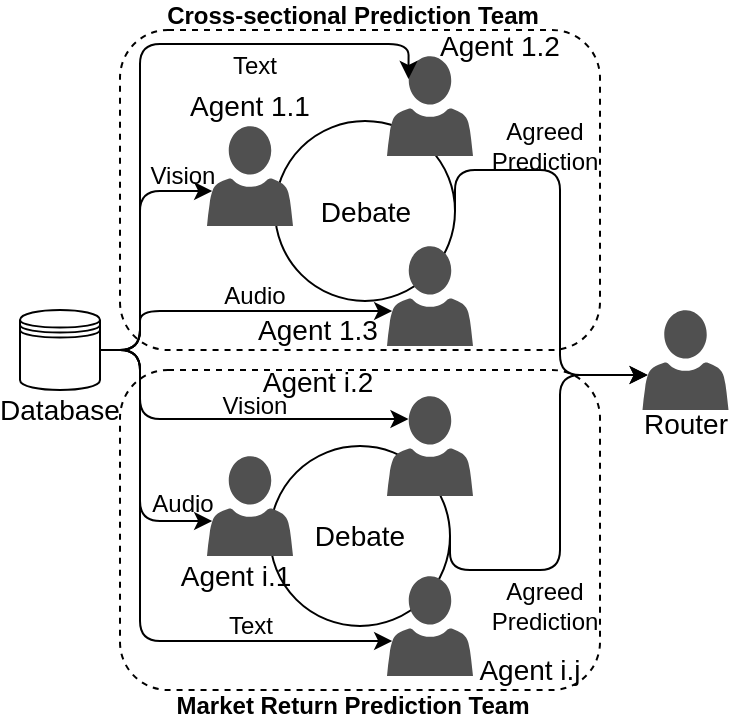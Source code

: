 <mxfile version="23.0.2" type="device">
  <diagram name="Page-1" id="vOQF9WbsSl7jddO1CPNE">
    <mxGraphModel dx="2954" dy="1267" grid="1" gridSize="10" guides="1" tooltips="1" connect="1" arrows="1" fold="1" page="1" pageScale="1" pageWidth="1400" pageHeight="700" math="0" shadow="0">
      <root>
        <mxCell id="0" />
        <mxCell id="1" parent="0" />
        <mxCell id="AZBeOW5vCCQePYE3pMwj-48" value="" style="rounded=1;whiteSpace=wrap;html=1;dashed=1;strokeWidth=1;" vertex="1" parent="1">
          <mxGeometry x="290" y="410" width="240" height="160" as="geometry" />
        </mxCell>
        <mxCell id="AZBeOW5vCCQePYE3pMwj-46" value="" style="rounded=1;whiteSpace=wrap;html=1;dashed=1;strokeWidth=1;" vertex="1" parent="1">
          <mxGeometry x="290" y="240" width="240" height="160" as="geometry" />
        </mxCell>
        <mxCell id="AZBeOW5vCCQePYE3pMwj-47" value="Cross-sectional Prediction Team" style="text;html=1;strokeColor=none;fillColor=none;align=center;verticalAlign=middle;whiteSpace=wrap;rounded=0;fontSize=12;fontStyle=1" vertex="1" parent="1">
          <mxGeometry x="308.5" y="225" width="195" height="15" as="geometry" />
        </mxCell>
        <mxCell id="AZBeOW5vCCQePYE3pMwj-3" value="" style="ellipse;whiteSpace=wrap;html=1;aspect=fixed;" vertex="1" parent="1">
          <mxGeometry x="367.5" y="285.5" width="90" height="90" as="geometry" />
        </mxCell>
        <mxCell id="AZBeOW5vCCQePYE3pMwj-1" value="" style="sketch=0;pointerEvents=1;shadow=0;dashed=0;html=1;strokeColor=none;labelPosition=center;verticalLabelPosition=bottom;verticalAlign=top;align=center;fillColor=#505050;shape=mxgraph.mscae.intune.account_portal" vertex="1" parent="1">
          <mxGeometry x="423.5" y="253" width="43" height="50" as="geometry" />
        </mxCell>
        <mxCell id="AZBeOW5vCCQePYE3pMwj-2" value="Agent 1.2" style="text;html=1;strokeColor=none;fillColor=none;align=center;verticalAlign=middle;whiteSpace=wrap;rounded=0;fontSize=14;" vertex="1" parent="1">
          <mxGeometry x="445" y="247.5" width="70" as="geometry" />
        </mxCell>
        <mxCell id="AZBeOW5vCCQePYE3pMwj-4" value="" style="sketch=0;pointerEvents=1;shadow=0;dashed=0;html=1;strokeColor=none;labelPosition=center;verticalLabelPosition=bottom;verticalAlign=top;align=center;fillColor=#505050;shape=mxgraph.mscae.intune.account_portal" vertex="1" parent="1">
          <mxGeometry x="423.5" y="348" width="43" height="50" as="geometry" />
        </mxCell>
        <mxCell id="AZBeOW5vCCQePYE3pMwj-5" value="Agent 1.3" style="text;html=1;strokeColor=none;fillColor=none;align=center;verticalAlign=middle;whiteSpace=wrap;rounded=0;fontSize=14;movable=1;resizable=1;rotatable=1;deletable=1;editable=1;locked=0;connectable=1;" vertex="1" parent="1">
          <mxGeometry x="353.5" y="380" width="70" height="20" as="geometry" />
        </mxCell>
        <mxCell id="AZBeOW5vCCQePYE3pMwj-6" value="" style="sketch=0;pointerEvents=1;shadow=0;dashed=0;html=1;strokeColor=none;labelPosition=center;verticalLabelPosition=bottom;verticalAlign=top;align=center;fillColor=#505050;shape=mxgraph.mscae.intune.account_portal" vertex="1" parent="1">
          <mxGeometry x="333.5" y="288" width="43" height="50" as="geometry" />
        </mxCell>
        <mxCell id="AZBeOW5vCCQePYE3pMwj-7" value="Agent 1.1" style="text;html=1;strokeColor=none;fillColor=none;align=center;verticalAlign=middle;whiteSpace=wrap;rounded=0;fontSize=14;" vertex="1" parent="1">
          <mxGeometry x="320" y="278" width="70" as="geometry" />
        </mxCell>
        <mxCell id="AZBeOW5vCCQePYE3pMwj-9" value="" style="ellipse;whiteSpace=wrap;html=1;aspect=fixed;" vertex="1" parent="1">
          <mxGeometry x="365" y="448" width="90" height="90" as="geometry" />
        </mxCell>
        <mxCell id="AZBeOW5vCCQePYE3pMwj-10" value="" style="sketch=0;pointerEvents=1;shadow=0;dashed=0;html=1;strokeColor=none;labelPosition=center;verticalLabelPosition=bottom;verticalAlign=top;align=center;fillColor=#505050;shape=mxgraph.mscae.intune.account_portal" vertex="1" parent="1">
          <mxGeometry x="423.5" y="423" width="43" height="50" as="geometry" />
        </mxCell>
        <mxCell id="AZBeOW5vCCQePYE3pMwj-11" value="Agent i.2" style="text;html=1;strokeColor=none;fillColor=none;align=center;verticalAlign=middle;whiteSpace=wrap;rounded=0;fontSize=14;" vertex="1" parent="1">
          <mxGeometry x="353.5" y="415.5" width="70" as="geometry" />
        </mxCell>
        <mxCell id="AZBeOW5vCCQePYE3pMwj-12" value="" style="sketch=0;pointerEvents=1;shadow=0;dashed=0;html=1;strokeColor=none;labelPosition=center;verticalLabelPosition=bottom;verticalAlign=top;align=center;fillColor=#505050;shape=mxgraph.mscae.intune.account_portal" vertex="1" parent="1">
          <mxGeometry x="423.5" y="513" width="43" height="50" as="geometry" />
        </mxCell>
        <mxCell id="AZBeOW5vCCQePYE3pMwj-13" value="Agent i.j" style="text;html=1;strokeColor=none;fillColor=none;align=center;verticalAlign=middle;whiteSpace=wrap;rounded=0;fontSize=14;" vertex="1" parent="1">
          <mxGeometry x="460" y="550" width="70" height="20" as="geometry" />
        </mxCell>
        <mxCell id="AZBeOW5vCCQePYE3pMwj-14" value="" style="sketch=0;pointerEvents=1;shadow=0;dashed=0;html=1;strokeColor=none;labelPosition=center;verticalLabelPosition=bottom;verticalAlign=top;align=center;fillColor=#505050;shape=mxgraph.mscae.intune.account_portal" vertex="1" parent="1">
          <mxGeometry x="333.5" y="453" width="43" height="50" as="geometry" />
        </mxCell>
        <mxCell id="AZBeOW5vCCQePYE3pMwj-15" value="Agent i.1" style="text;html=1;strokeColor=none;fillColor=none;align=center;verticalAlign=middle;whiteSpace=wrap;rounded=0;fontSize=14;" vertex="1" parent="1">
          <mxGeometry x="312.5" y="513" width="70" as="geometry" />
        </mxCell>
        <mxCell id="AZBeOW5vCCQePYE3pMwj-17" value="Debate" style="text;html=1;strokeColor=none;fillColor=none;align=center;verticalAlign=middle;whiteSpace=wrap;rounded=0;fontSize=14;" vertex="1" parent="1">
          <mxGeometry x="377.5" y="329.5" width="70" height="2" as="geometry" />
        </mxCell>
        <mxCell id="AZBeOW5vCCQePYE3pMwj-18" value="Debate" style="text;html=1;strokeColor=none;fillColor=none;align=center;verticalAlign=middle;whiteSpace=wrap;rounded=0;fontSize=14;" vertex="1" parent="1">
          <mxGeometry x="375" y="493" width="70" as="geometry" />
        </mxCell>
        <mxCell id="AZBeOW5vCCQePYE3pMwj-19" value="" style="shape=datastore;whiteSpace=wrap;html=1;" vertex="1" parent="1">
          <mxGeometry x="240" y="380" width="40" height="40" as="geometry" />
        </mxCell>
        <mxCell id="AZBeOW5vCCQePYE3pMwj-20" value="Database" style="text;html=1;strokeColor=none;fillColor=none;align=center;verticalAlign=middle;whiteSpace=wrap;rounded=0;fontSize=14;" vertex="1" parent="1">
          <mxGeometry x="230" y="420" width="60" height="20" as="geometry" />
        </mxCell>
        <mxCell id="AZBeOW5vCCQePYE3pMwj-21" style="edgeStyle=orthogonalEdgeStyle;rounded=1;orthogonalLoop=1;jettySize=auto;html=1;exitX=1;exitY=0.5;exitDx=0;exitDy=0;entryX=0.25;entryY=0.23;entryDx=0;entryDy=0;entryPerimeter=0;curved=0;" edge="1" parent="1" source="AZBeOW5vCCQePYE3pMwj-19" target="AZBeOW5vCCQePYE3pMwj-1">
          <mxGeometry relative="1" as="geometry">
            <Array as="points">
              <mxPoint x="300" y="400" />
              <mxPoint x="300" y="247" />
            </Array>
          </mxGeometry>
        </mxCell>
        <mxCell id="AZBeOW5vCCQePYE3pMwj-22" style="edgeStyle=orthogonalEdgeStyle;rounded=1;orthogonalLoop=1;jettySize=auto;html=1;exitX=1;exitY=0.5;exitDx=0;exitDy=0;entryX=0.06;entryY=0.65;entryDx=0;entryDy=0;entryPerimeter=0;curved=0;" edge="1" parent="1" source="AZBeOW5vCCQePYE3pMwj-19" target="AZBeOW5vCCQePYE3pMwj-6">
          <mxGeometry relative="1" as="geometry">
            <Array as="points">
              <mxPoint x="300" y="400" />
              <mxPoint x="300" y="321" />
            </Array>
          </mxGeometry>
        </mxCell>
        <mxCell id="AZBeOW5vCCQePYE3pMwj-24" style="edgeStyle=orthogonalEdgeStyle;rounded=1;orthogonalLoop=1;jettySize=auto;html=1;exitX=1;exitY=0.5;exitDx=0;exitDy=0;entryX=0.06;entryY=0.65;entryDx=0;entryDy=0;entryPerimeter=0;curved=0;" edge="1" parent="1" source="AZBeOW5vCCQePYE3pMwj-19" target="AZBeOW5vCCQePYE3pMwj-4">
          <mxGeometry relative="1" as="geometry">
            <Array as="points">
              <mxPoint x="300" y="400" />
              <mxPoint x="300" y="381" />
            </Array>
          </mxGeometry>
        </mxCell>
        <mxCell id="AZBeOW5vCCQePYE3pMwj-26" style="edgeStyle=orthogonalEdgeStyle;rounded=1;orthogonalLoop=1;jettySize=auto;html=1;exitX=1;exitY=0.5;exitDx=0;exitDy=0;entryX=0.25;entryY=0.23;entryDx=0;entryDy=0;entryPerimeter=0;curved=0;" edge="1" parent="1" source="AZBeOW5vCCQePYE3pMwj-19" target="AZBeOW5vCCQePYE3pMwj-10">
          <mxGeometry relative="1" as="geometry">
            <Array as="points">
              <mxPoint x="300" y="400" />
              <mxPoint x="300" y="435" />
            </Array>
          </mxGeometry>
        </mxCell>
        <mxCell id="AZBeOW5vCCQePYE3pMwj-27" style="edgeStyle=orthogonalEdgeStyle;rounded=1;orthogonalLoop=1;jettySize=auto;html=1;exitX=1;exitY=0.5;exitDx=0;exitDy=0;entryX=0.06;entryY=0.65;entryDx=0;entryDy=0;entryPerimeter=0;curved=0;" edge="1" parent="1" source="AZBeOW5vCCQePYE3pMwj-19" target="AZBeOW5vCCQePYE3pMwj-14">
          <mxGeometry relative="1" as="geometry">
            <Array as="points">
              <mxPoint x="300" y="400" />
              <mxPoint x="300" y="486" />
            </Array>
          </mxGeometry>
        </mxCell>
        <mxCell id="AZBeOW5vCCQePYE3pMwj-28" style="edgeStyle=orthogonalEdgeStyle;rounded=1;orthogonalLoop=1;jettySize=auto;html=1;exitX=1;exitY=0.5;exitDx=0;exitDy=0;entryX=0.06;entryY=0.65;entryDx=0;entryDy=0;entryPerimeter=0;curved=0;" edge="1" parent="1" source="AZBeOW5vCCQePYE3pMwj-19" target="AZBeOW5vCCQePYE3pMwj-12">
          <mxGeometry relative="1" as="geometry">
            <Array as="points">
              <mxPoint x="300" y="400" />
              <mxPoint x="300" y="546" />
            </Array>
          </mxGeometry>
        </mxCell>
        <mxCell id="AZBeOW5vCCQePYE3pMwj-29" value="Text" style="text;html=1;strokeColor=none;fillColor=none;align=center;verticalAlign=middle;whiteSpace=wrap;rounded=0;fontSize=12;" vertex="1" parent="1">
          <mxGeometry x="345" y="253" width="25" height="10" as="geometry" />
        </mxCell>
        <mxCell id="AZBeOW5vCCQePYE3pMwj-33" value="Text" style="text;html=1;strokeColor=none;fillColor=none;align=center;verticalAlign=middle;whiteSpace=wrap;rounded=0;fontSize=12;" vertex="1" parent="1">
          <mxGeometry x="342.5" y="533" width="25" height="10" as="geometry" />
        </mxCell>
        <mxCell id="AZBeOW5vCCQePYE3pMwj-34" value="Vision" style="text;html=1;strokeColor=none;fillColor=none;align=center;verticalAlign=middle;whiteSpace=wrap;rounded=0;fontSize=12;" vertex="1" parent="1">
          <mxGeometry x="308.5" y="308" width="25" height="10" as="geometry" />
        </mxCell>
        <mxCell id="AZBeOW5vCCQePYE3pMwj-35" value="Vision" style="text;html=1;strokeColor=none;fillColor=none;align=center;verticalAlign=middle;whiteSpace=wrap;rounded=0;fontSize=12;" vertex="1" parent="1">
          <mxGeometry x="345" y="423" width="25" height="10" as="geometry" />
        </mxCell>
        <mxCell id="AZBeOW5vCCQePYE3pMwj-36" value="Audio" style="text;html=1;strokeColor=none;fillColor=none;align=center;verticalAlign=middle;whiteSpace=wrap;rounded=0;fontSize=12;" vertex="1" parent="1">
          <mxGeometry x="345" y="368" width="25" height="10" as="geometry" />
        </mxCell>
        <mxCell id="AZBeOW5vCCQePYE3pMwj-37" value="Audio" style="text;html=1;strokeColor=none;fillColor=none;align=center;verticalAlign=middle;whiteSpace=wrap;rounded=0;fontSize=12;" vertex="1" parent="1">
          <mxGeometry x="308.5" y="472" width="25" height="10" as="geometry" />
        </mxCell>
        <mxCell id="AZBeOW5vCCQePYE3pMwj-39" value="" style="sketch=0;pointerEvents=1;shadow=0;dashed=0;html=1;strokeColor=none;labelPosition=center;verticalLabelPosition=bottom;verticalAlign=top;align=center;fillColor=#505050;shape=mxgraph.mscae.intune.account_portal;fontColor=#ffffff;" vertex="1" parent="1">
          <mxGeometry x="551.25" y="380" width="43" height="50" as="geometry" />
        </mxCell>
        <mxCell id="AZBeOW5vCCQePYE3pMwj-40" value="Router" style="text;html=1;strokeColor=none;fillColor=none;align=center;verticalAlign=middle;whiteSpace=wrap;rounded=0;fontSize=14;" vertex="1" parent="1">
          <mxGeometry x="550" y="432" width="45.5" height="10" as="geometry" />
        </mxCell>
        <mxCell id="AZBeOW5vCCQePYE3pMwj-41" style="edgeStyle=orthogonalEdgeStyle;rounded=1;orthogonalLoop=1;jettySize=auto;html=1;exitX=1;exitY=0.5;exitDx=0;exitDy=0;entryX=0.06;entryY=0.65;entryDx=0;entryDy=0;entryPerimeter=0;curved=0;" edge="1" parent="1" source="AZBeOW5vCCQePYE3pMwj-3" target="AZBeOW5vCCQePYE3pMwj-39">
          <mxGeometry relative="1" as="geometry">
            <Array as="points">
              <mxPoint x="510" y="310" />
              <mxPoint x="510" y="413" />
            </Array>
          </mxGeometry>
        </mxCell>
        <mxCell id="AZBeOW5vCCQePYE3pMwj-43" style="edgeStyle=orthogonalEdgeStyle;rounded=1;orthogonalLoop=1;jettySize=auto;html=1;exitX=1;exitY=0.5;exitDx=0;exitDy=0;entryX=0.06;entryY=0.65;entryDx=0;entryDy=0;entryPerimeter=0;curved=0;" edge="1" parent="1" source="AZBeOW5vCCQePYE3pMwj-9" target="AZBeOW5vCCQePYE3pMwj-39">
          <mxGeometry relative="1" as="geometry">
            <Array as="points">
              <mxPoint x="510" y="510" />
              <mxPoint x="510" y="413" />
            </Array>
          </mxGeometry>
        </mxCell>
        <mxCell id="AZBeOW5vCCQePYE3pMwj-44" value="Agreed&lt;br&gt;Prediction" style="text;html=1;strokeColor=none;fillColor=none;align=center;verticalAlign=middle;whiteSpace=wrap;rounded=0;fontSize=12;" vertex="1" parent="1">
          <mxGeometry x="490" y="293" width="25" height="10" as="geometry" />
        </mxCell>
        <mxCell id="AZBeOW5vCCQePYE3pMwj-45" value="Agreed&lt;br&gt;Prediction" style="text;html=1;strokeColor=none;fillColor=none;align=center;verticalAlign=middle;whiteSpace=wrap;rounded=0;fontSize=12;" vertex="1" parent="1">
          <mxGeometry x="490" y="523" width="25" height="10" as="geometry" />
        </mxCell>
        <mxCell id="AZBeOW5vCCQePYE3pMwj-49" value="Market Return Prediction Team" style="text;html=1;strokeColor=none;fillColor=none;align=center;verticalAlign=middle;whiteSpace=wrap;rounded=0;fontSize=12;fontStyle=1" vertex="1" parent="1">
          <mxGeometry x="308.5" y="570" width="195" height="15" as="geometry" />
        </mxCell>
      </root>
    </mxGraphModel>
  </diagram>
</mxfile>
